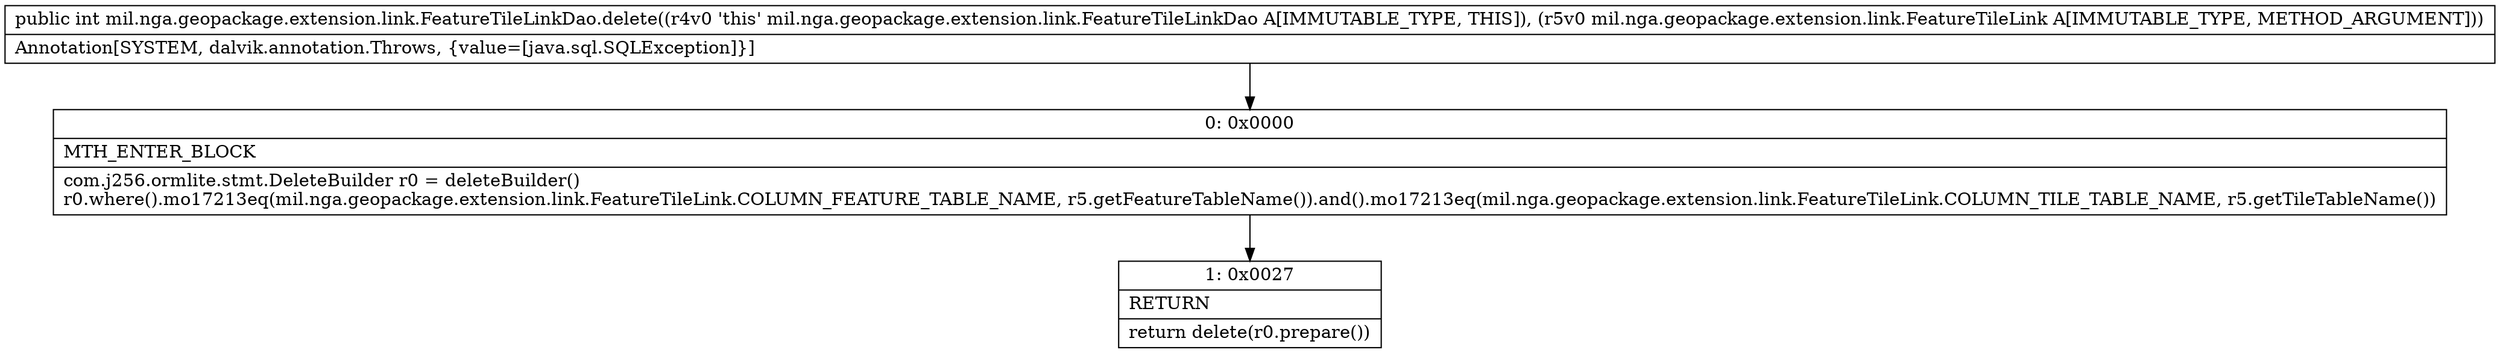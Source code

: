 digraph "CFG formil.nga.geopackage.extension.link.FeatureTileLinkDao.delete(Lmil\/nga\/geopackage\/extension\/link\/FeatureTileLink;)I" {
Node_0 [shape=record,label="{0\:\ 0x0000|MTH_ENTER_BLOCK\l|com.j256.ormlite.stmt.DeleteBuilder r0 = deleteBuilder()\lr0.where().mo17213eq(mil.nga.geopackage.extension.link.FeatureTileLink.COLUMN_FEATURE_TABLE_NAME, r5.getFeatureTableName()).and().mo17213eq(mil.nga.geopackage.extension.link.FeatureTileLink.COLUMN_TILE_TABLE_NAME, r5.getTileTableName())\l}"];
Node_1 [shape=record,label="{1\:\ 0x0027|RETURN\l|return delete(r0.prepare())\l}"];
MethodNode[shape=record,label="{public int mil.nga.geopackage.extension.link.FeatureTileLinkDao.delete((r4v0 'this' mil.nga.geopackage.extension.link.FeatureTileLinkDao A[IMMUTABLE_TYPE, THIS]), (r5v0 mil.nga.geopackage.extension.link.FeatureTileLink A[IMMUTABLE_TYPE, METHOD_ARGUMENT]))  | Annotation[SYSTEM, dalvik.annotation.Throws, \{value=[java.sql.SQLException]\}]\l}"];
MethodNode -> Node_0;
Node_0 -> Node_1;
}

